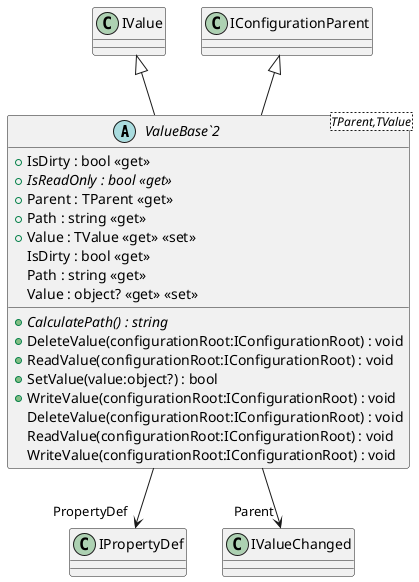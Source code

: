@startuml
abstract class "ValueBase`2"<TParent,TValue> {
    + IsDirty : bool <<get>>
    + {abstract} IsReadOnly : bool <<get>>
    + Parent : TParent <<get>>
    + Path : string <<get>>
    + Value : TValue <<get>> <<set>>
    IsDirty : bool <<get>>
    Path : string <<get>>
    Value : object? <<get>> <<set>>
    + {abstract} CalculatePath() : string
    + DeleteValue(configurationRoot:IConfigurationRoot) : void
    + ReadValue(configurationRoot:IConfigurationRoot) : void
    + SetValue(value:object?) : bool
    + WriteValue(configurationRoot:IConfigurationRoot) : void
    DeleteValue(configurationRoot:IConfigurationRoot) : void
    ReadValue(configurationRoot:IConfigurationRoot) : void
    WriteValue(configurationRoot:IConfigurationRoot) : void
}
IValue <|-- "ValueBase`2"
IConfigurationParent <|-- "ValueBase`2"
"ValueBase`2" --> "PropertyDef" IPropertyDef
"ValueBase`2" --> "Parent" IValueChanged
@enduml
